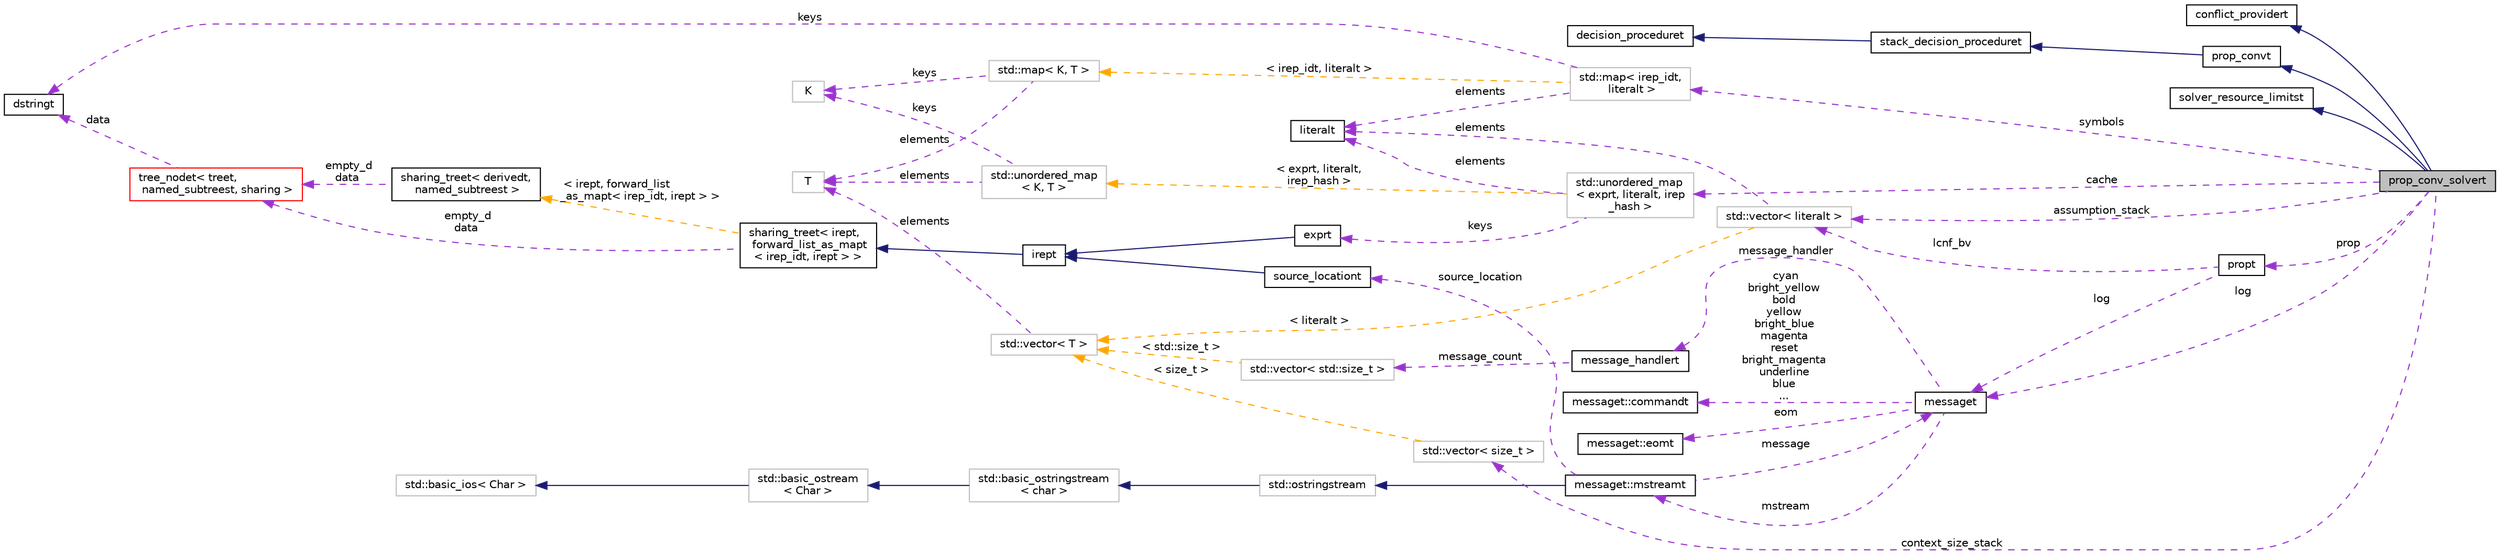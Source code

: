 digraph "prop_conv_solvert"
{
 // LATEX_PDF_SIZE
  bgcolor="transparent";
  edge [fontname="Helvetica",fontsize="10",labelfontname="Helvetica",labelfontsize="10"];
  node [fontname="Helvetica",fontsize="10",shape=record];
  rankdir="LR";
  Node1 [label="prop_conv_solvert",height=0.2,width=0.4,color="black", fillcolor="grey75", style="filled", fontcolor="black",tooltip=" "];
  Node2 -> Node1 [dir="back",color="midnightblue",fontsize="10",style="solid",fontname="Helvetica"];
  Node2 [label="conflict_providert",height=0.2,width=0.4,color="black",URL="$classconflict__providert.html",tooltip=" "];
  Node3 -> Node1 [dir="back",color="midnightblue",fontsize="10",style="solid",fontname="Helvetica"];
  Node3 [label="prop_convt",height=0.2,width=0.4,color="black",URL="$classprop__convt.html",tooltip=" "];
  Node4 -> Node3 [dir="back",color="midnightblue",fontsize="10",style="solid",fontname="Helvetica"];
  Node4 [label="stack_decision_proceduret",height=0.2,width=0.4,color="black",URL="$classstack__decision__proceduret.html",tooltip=" "];
  Node5 -> Node4 [dir="back",color="midnightblue",fontsize="10",style="solid",fontname="Helvetica"];
  Node5 [label="decision_proceduret",height=0.2,width=0.4,color="black",URL="$classdecision__proceduret.html",tooltip=" "];
  Node6 -> Node1 [dir="back",color="midnightblue",fontsize="10",style="solid",fontname="Helvetica"];
  Node6 [label="solver_resource_limitst",height=0.2,width=0.4,color="black",URL="$classsolver__resource__limitst.html",tooltip=" "];
  Node7 -> Node1 [dir="back",color="darkorchid3",fontsize="10",style="dashed",label=" symbols" ,fontname="Helvetica"];
  Node7 [label="std::map\< irep_idt,\l literalt \>",height=0.2,width=0.4,color="grey75",tooltip=" "];
  Node8 -> Node7 [dir="back",color="darkorchid3",fontsize="10",style="dashed",label=" keys" ,fontname="Helvetica"];
  Node8 [label="dstringt",height=0.2,width=0.4,color="black",URL="$classdstringt.html",tooltip="dstringt has one field, an unsigned integer no which is an index into a static table of strings."];
  Node9 -> Node7 [dir="back",color="darkorchid3",fontsize="10",style="dashed",label=" elements" ,fontname="Helvetica"];
  Node9 [label="literalt",height=0.2,width=0.4,color="black",URL="$classliteralt.html",tooltip=" "];
  Node10 -> Node7 [dir="back",color="orange",fontsize="10",style="dashed",label=" \< irep_idt, literalt \>" ,fontname="Helvetica"];
  Node10 [label="std::map\< K, T \>",height=0.2,width=0.4,color="grey75",tooltip="STL class."];
  Node11 -> Node10 [dir="back",color="darkorchid3",fontsize="10",style="dashed",label=" keys" ,fontname="Helvetica"];
  Node11 [label="K",height=0.2,width=0.4,color="grey75",tooltip=" "];
  Node12 -> Node10 [dir="back",color="darkorchid3",fontsize="10",style="dashed",label=" elements" ,fontname="Helvetica"];
  Node12 [label="T",height=0.2,width=0.4,color="grey75",tooltip=" "];
  Node13 -> Node1 [dir="back",color="darkorchid3",fontsize="10",style="dashed",label=" log" ,fontname="Helvetica"];
  Node13 [label="messaget",height=0.2,width=0.4,color="black",URL="$classmessaget.html",tooltip="Class that provides messages with a built-in verbosity 'level'."];
  Node14 -> Node13 [dir="back",color="darkorchid3",fontsize="10",style="dashed",label=" message_handler" ,fontname="Helvetica"];
  Node14 [label="message_handlert",height=0.2,width=0.4,color="black",URL="$classmessage__handlert.html",tooltip=" "];
  Node15 -> Node14 [dir="back",color="darkorchid3",fontsize="10",style="dashed",label=" message_count" ,fontname="Helvetica"];
  Node15 [label="std::vector\< std::size_t \>",height=0.2,width=0.4,color="grey75",tooltip=" "];
  Node16 -> Node15 [dir="back",color="orange",fontsize="10",style="dashed",label=" \< std::size_t \>" ,fontname="Helvetica"];
  Node16 [label="std::vector\< T \>",height=0.2,width=0.4,color="grey75",tooltip="STL class."];
  Node12 -> Node16 [dir="back",color="darkorchid3",fontsize="10",style="dashed",label=" elements" ,fontname="Helvetica"];
  Node17 -> Node13 [dir="back",color="darkorchid3",fontsize="10",style="dashed",label=" cyan\nbright_yellow\nbold\nyellow\nbright_blue\nmagenta\nreset\nbright_magenta\nunderline\nblue\n..." ,fontname="Helvetica"];
  Node17 [label="messaget::commandt",height=0.2,width=0.4,color="black",URL="$classmessaget_1_1commandt.html",tooltip=" "];
  Node18 -> Node13 [dir="back",color="darkorchid3",fontsize="10",style="dashed",label=" mstream" ,fontname="Helvetica"];
  Node18 [label="messaget::mstreamt",height=0.2,width=0.4,color="black",URL="$classmessaget_1_1mstreamt.html",tooltip=" "];
  Node19 -> Node18 [dir="back",color="midnightblue",fontsize="10",style="solid",fontname="Helvetica"];
  Node19 [label="std::ostringstream",height=0.2,width=0.4,color="grey75",tooltip="STL class."];
  Node20 -> Node19 [dir="back",color="midnightblue",fontsize="10",style="solid",fontname="Helvetica"];
  Node20 [label="std::basic_ostringstream\l\< char \>",height=0.2,width=0.4,color="grey75",tooltip="STL class."];
  Node21 -> Node20 [dir="back",color="midnightblue",fontsize="10",style="solid",fontname="Helvetica"];
  Node21 [label="std::basic_ostream\l\< Char \>",height=0.2,width=0.4,color="grey75",tooltip="STL class."];
  Node22 -> Node21 [dir="back",color="midnightblue",fontsize="10",style="solid",fontname="Helvetica"];
  Node22 [label="std::basic_ios\< Char \>",height=0.2,width=0.4,color="grey75",tooltip="STL class."];
  Node13 -> Node18 [dir="back",color="darkorchid3",fontsize="10",style="dashed",label=" message" ,fontname="Helvetica"];
  Node24 -> Node18 [dir="back",color="darkorchid3",fontsize="10",style="dashed",label=" source_location" ,fontname="Helvetica"];
  Node24 [label="source_locationt",height=0.2,width=0.4,color="black",URL="$classsource__locationt.html",tooltip=" "];
  Node25 -> Node24 [dir="back",color="midnightblue",fontsize="10",style="solid",fontname="Helvetica"];
  Node25 [label="irept",height=0.2,width=0.4,color="black",URL="$classirept.html",tooltip="There are a large number of kinds of tree structured or tree-like data in CPROVER."];
  Node26 -> Node25 [dir="back",color="midnightblue",fontsize="10",style="solid",fontname="Helvetica"];
  Node26 [label="sharing_treet\< irept,\l forward_list_as_mapt\l\< irep_idt, irept \> \>",height=0.2,width=0.4,color="black",URL="$classsharing__treet.html",tooltip=" "];
  Node27 -> Node26 [dir="back",color="darkorchid3",fontsize="10",style="dashed",label=" empty_d\ndata" ,fontname="Helvetica"];
  Node27 [label="tree_nodet\< treet,\l named_subtreest, sharing \>",height=0.2,width=0.4,color="red",URL="$classtree__nodet.html",tooltip="A node with data in a tree, it contains:"];
  Node8 -> Node27 [dir="back",color="darkorchid3",fontsize="10",style="dashed",label=" data" ,fontname="Helvetica"];
  Node30 -> Node26 [dir="back",color="orange",fontsize="10",style="dashed",label=" \< irept, forward_list\l_as_mapt\< irep_idt, irept \> \>" ,fontname="Helvetica"];
  Node30 [label="sharing_treet\< derivedt,\l named_subtreest \>",height=0.2,width=0.4,color="black",URL="$classsharing__treet.html",tooltip="Base class for tree-like data structures with sharing."];
  Node27 -> Node30 [dir="back",color="darkorchid3",fontsize="10",style="dashed",label=" empty_d\ndata" ,fontname="Helvetica"];
  Node31 -> Node13 [dir="back",color="darkorchid3",fontsize="10",style="dashed",label=" eom" ,fontname="Helvetica"];
  Node31 [label="messaget::eomt",height=0.2,width=0.4,color="black",URL="$classmessaget_1_1eomt.html",tooltip=" "];
  Node32 -> Node1 [dir="back",color="darkorchid3",fontsize="10",style="dashed",label=" cache" ,fontname="Helvetica"];
  Node32 [label="std::unordered_map\l\< exprt, literalt, irep\l_hash \>",height=0.2,width=0.4,color="grey75",tooltip=" "];
  Node33 -> Node32 [dir="back",color="darkorchid3",fontsize="10",style="dashed",label=" keys" ,fontname="Helvetica"];
  Node33 [label="exprt",height=0.2,width=0.4,color="black",URL="$classexprt.html",tooltip="Base class for all expressions."];
  Node25 -> Node33 [dir="back",color="midnightblue",fontsize="10",style="solid",fontname="Helvetica"];
  Node9 -> Node32 [dir="back",color="darkorchid3",fontsize="10",style="dashed",label=" elements" ,fontname="Helvetica"];
  Node34 -> Node32 [dir="back",color="orange",fontsize="10",style="dashed",label=" \< exprt, literalt,\l irep_hash \>" ,fontname="Helvetica"];
  Node34 [label="std::unordered_map\l\< K, T \>",height=0.2,width=0.4,color="grey75",tooltip="STL class."];
  Node11 -> Node34 [dir="back",color="darkorchid3",fontsize="10",style="dashed",label=" keys" ,fontname="Helvetica"];
  Node12 -> Node34 [dir="back",color="darkorchid3",fontsize="10",style="dashed",label=" elements" ,fontname="Helvetica"];
  Node35 -> Node1 [dir="back",color="darkorchid3",fontsize="10",style="dashed",label=" context_size_stack" ,fontname="Helvetica"];
  Node35 [label="std::vector\< size_t \>",height=0.2,width=0.4,color="grey75",tooltip=" "];
  Node16 -> Node35 [dir="back",color="orange",fontsize="10",style="dashed",label=" \< size_t \>" ,fontname="Helvetica"];
  Node36 -> Node1 [dir="back",color="darkorchid3",fontsize="10",style="dashed",label=" prop" ,fontname="Helvetica"];
  Node36 [label="propt",height=0.2,width=0.4,color="black",URL="$classpropt.html",tooltip="TO_BE_DOCUMENTED."];
  Node13 -> Node36 [dir="back",color="darkorchid3",fontsize="10",style="dashed",label=" log" ,fontname="Helvetica"];
  Node37 -> Node36 [dir="back",color="darkorchid3",fontsize="10",style="dashed",label=" lcnf_bv" ,fontname="Helvetica"];
  Node37 [label="std::vector\< literalt \>",height=0.2,width=0.4,color="grey75",tooltip=" "];
  Node9 -> Node37 [dir="back",color="darkorchid3",fontsize="10",style="dashed",label=" elements" ,fontname="Helvetica"];
  Node16 -> Node37 [dir="back",color="orange",fontsize="10",style="dashed",label=" \< literalt \>" ,fontname="Helvetica"];
  Node37 -> Node1 [dir="back",color="darkorchid3",fontsize="10",style="dashed",label=" assumption_stack" ,fontname="Helvetica"];
}
